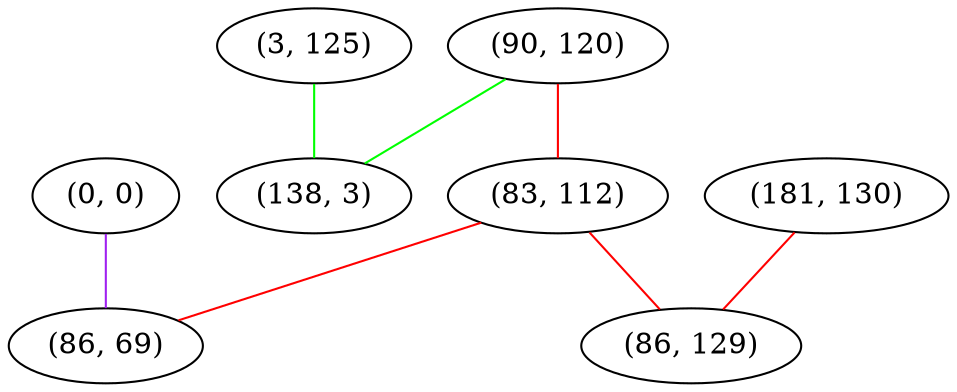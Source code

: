 graph "" {
"(90, 120)";
"(0, 0)";
"(83, 112)";
"(181, 130)";
"(86, 69)";
"(3, 125)";
"(86, 129)";
"(138, 3)";
"(90, 120)" -- "(83, 112)"  [color=red, key=0, weight=1];
"(90, 120)" -- "(138, 3)"  [color=green, key=0, weight=2];
"(0, 0)" -- "(86, 69)"  [color=purple, key=0, weight=4];
"(83, 112)" -- "(86, 129)"  [color=red, key=0, weight=1];
"(83, 112)" -- "(86, 69)"  [color=red, key=0, weight=1];
"(181, 130)" -- "(86, 129)"  [color=red, key=0, weight=1];
"(3, 125)" -- "(138, 3)"  [color=green, key=0, weight=2];
}
